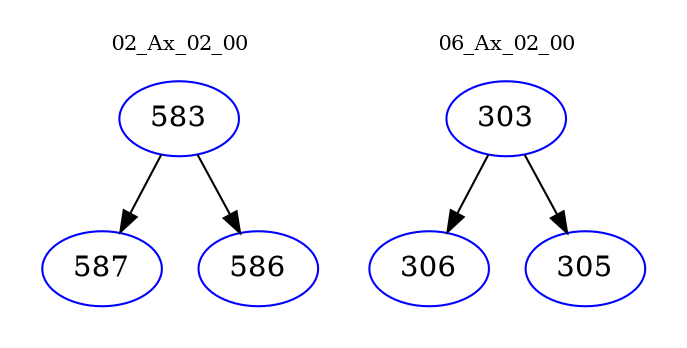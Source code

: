 digraph{
subgraph cluster_0 {
color = white
label = "02_Ax_02_00";
fontsize=10;
T0_583 [label="583", color="blue"]
T0_583 -> T0_587 [color="black"]
T0_587 [label="587", color="blue"]
T0_583 -> T0_586 [color="black"]
T0_586 [label="586", color="blue"]
}
subgraph cluster_1 {
color = white
label = "06_Ax_02_00";
fontsize=10;
T1_303 [label="303", color="blue"]
T1_303 -> T1_306 [color="black"]
T1_306 [label="306", color="blue"]
T1_303 -> T1_305 [color="black"]
T1_305 [label="305", color="blue"]
}
}
